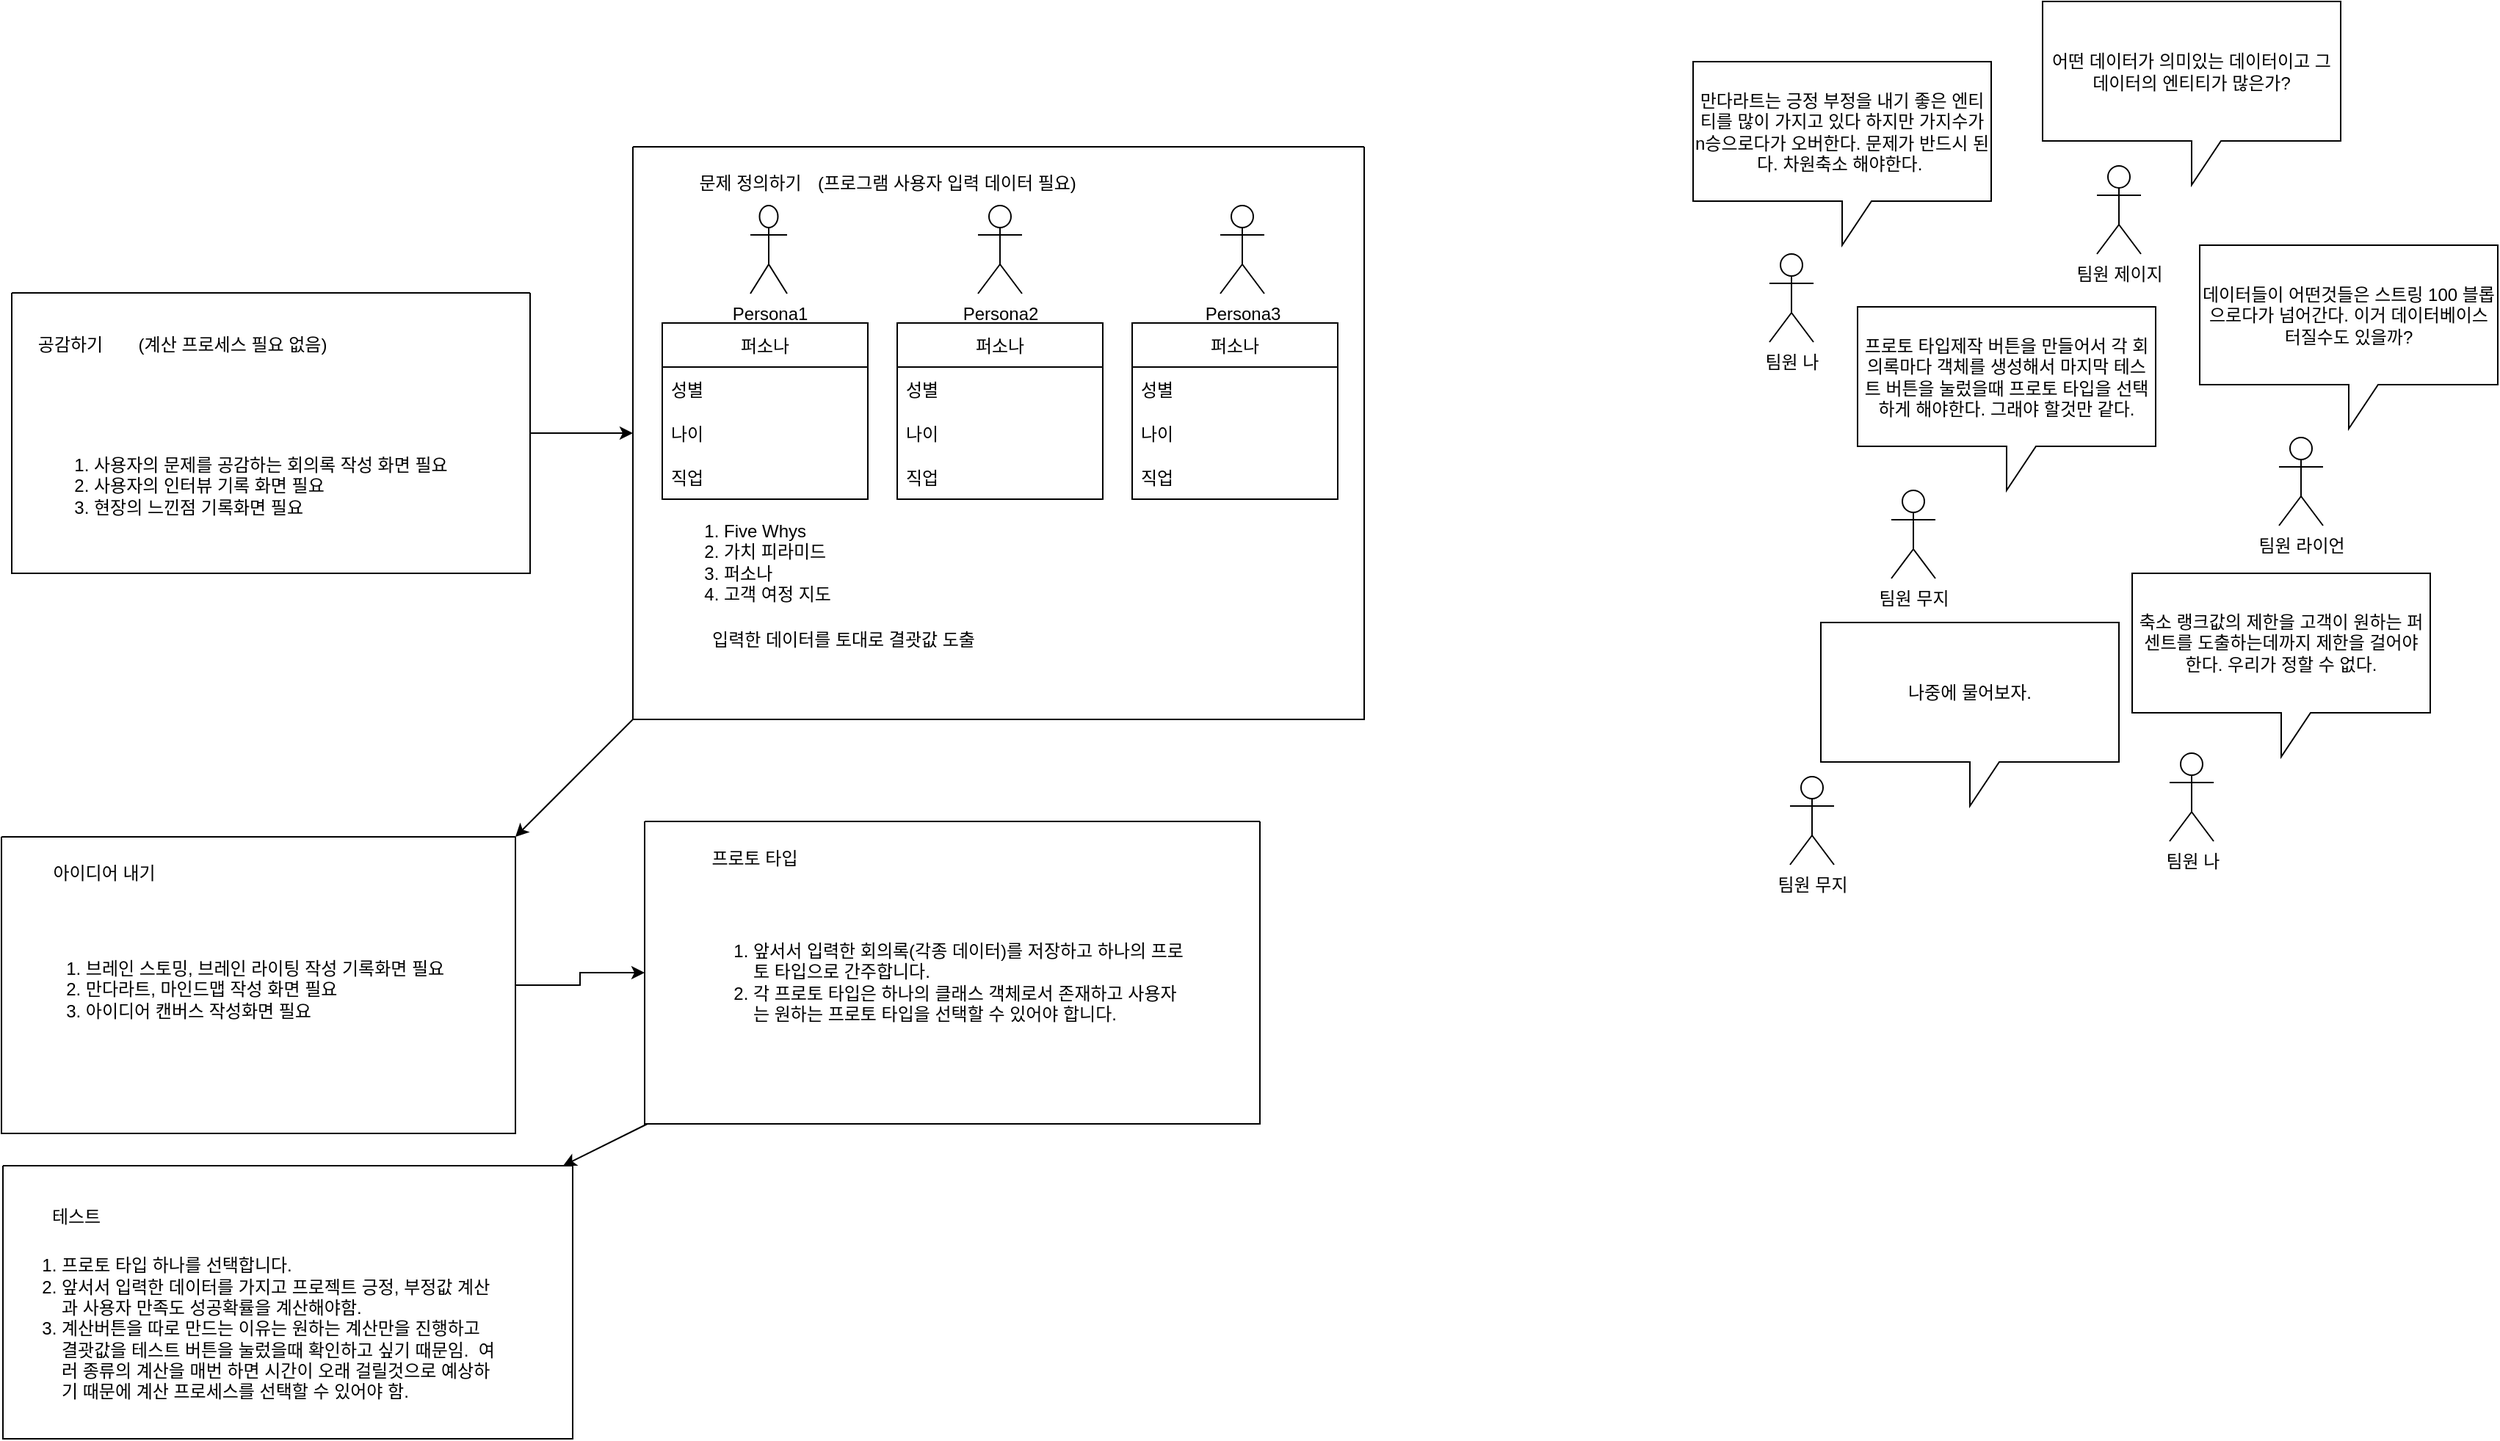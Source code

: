 <mxfile version="20.0.0" type="github" pages="2">
  <diagram id="36znd14WvVVBDzM-c6KM" name="Page-1">
    <mxGraphModel dx="1698" dy="1116" grid="0" gridSize="10" guides="1" tooltips="1" connect="1" arrows="1" fold="1" page="0" pageScale="1" pageWidth="827" pageHeight="1169" math="0" shadow="0">
      <root>
        <mxCell id="0" />
        <mxCell id="1" parent="0" />
        <mxCell id="mfYQdYU_EuzPz69ssMtl-18" value="" style="swimlane;startSize=0;" vertex="1" parent="1">
          <mxGeometry x="40" y="-70" width="498" height="390" as="geometry" />
        </mxCell>
        <mxCell id="mfYQdYU_EuzPz69ssMtl-1" value="Persona1" style="shape=umlActor;verticalLabelPosition=bottom;verticalAlign=top;html=1;outlineConnect=0;" vertex="1" parent="mfYQdYU_EuzPz69ssMtl-18">
          <mxGeometry x="80" y="40" width="25" height="60" as="geometry" />
        </mxCell>
        <mxCell id="mfYQdYU_EuzPz69ssMtl-2" value="Persona2" style="shape=umlActor;verticalLabelPosition=bottom;verticalAlign=top;html=1;outlineConnect=0;" vertex="1" parent="mfYQdYU_EuzPz69ssMtl-18">
          <mxGeometry x="235" y="40" width="30" height="60" as="geometry" />
        </mxCell>
        <mxCell id="mfYQdYU_EuzPz69ssMtl-3" value="Persona3" style="shape=umlActor;verticalLabelPosition=bottom;verticalAlign=top;html=1;outlineConnect=0;" vertex="1" parent="mfYQdYU_EuzPz69ssMtl-18">
          <mxGeometry x="400" y="40" width="30" height="60" as="geometry" />
        </mxCell>
        <mxCell id="mfYQdYU_EuzPz69ssMtl-6" value="퍼소나" style="swimlane;fontStyle=0;childLayout=stackLayout;horizontal=1;startSize=30;horizontalStack=0;resizeParent=1;resizeParentMax=0;resizeLast=0;collapsible=1;marginBottom=0;" vertex="1" parent="mfYQdYU_EuzPz69ssMtl-18">
          <mxGeometry x="20" y="120" width="140" height="120" as="geometry" />
        </mxCell>
        <mxCell id="mfYQdYU_EuzPz69ssMtl-7" value="성별" style="text;strokeColor=none;fillColor=none;align=left;verticalAlign=middle;spacingLeft=4;spacingRight=4;overflow=hidden;points=[[0,0.5],[1,0.5]];portConstraint=eastwest;rotatable=0;" vertex="1" parent="mfYQdYU_EuzPz69ssMtl-6">
          <mxGeometry y="30" width="140" height="30" as="geometry" />
        </mxCell>
        <mxCell id="mfYQdYU_EuzPz69ssMtl-8" value="나이" style="text;strokeColor=none;fillColor=none;align=left;verticalAlign=middle;spacingLeft=4;spacingRight=4;overflow=hidden;points=[[0,0.5],[1,0.5]];portConstraint=eastwest;rotatable=0;" vertex="1" parent="mfYQdYU_EuzPz69ssMtl-6">
          <mxGeometry y="60" width="140" height="30" as="geometry" />
        </mxCell>
        <mxCell id="mfYQdYU_EuzPz69ssMtl-9" value="직업" style="text;strokeColor=none;fillColor=none;align=left;verticalAlign=middle;spacingLeft=4;spacingRight=4;overflow=hidden;points=[[0,0.5],[1,0.5]];portConstraint=eastwest;rotatable=0;" vertex="1" parent="mfYQdYU_EuzPz69ssMtl-6">
          <mxGeometry y="90" width="140" height="30" as="geometry" />
        </mxCell>
        <mxCell id="mfYQdYU_EuzPz69ssMtl-10" value="퍼소나" style="swimlane;fontStyle=0;childLayout=stackLayout;horizontal=1;startSize=30;horizontalStack=0;resizeParent=1;resizeParentMax=0;resizeLast=0;collapsible=1;marginBottom=0;" vertex="1" parent="mfYQdYU_EuzPz69ssMtl-18">
          <mxGeometry x="180" y="120" width="140" height="120" as="geometry" />
        </mxCell>
        <mxCell id="mfYQdYU_EuzPz69ssMtl-11" value="성별" style="text;strokeColor=none;fillColor=none;align=left;verticalAlign=middle;spacingLeft=4;spacingRight=4;overflow=hidden;points=[[0,0.5],[1,0.5]];portConstraint=eastwest;rotatable=0;" vertex="1" parent="mfYQdYU_EuzPz69ssMtl-10">
          <mxGeometry y="30" width="140" height="30" as="geometry" />
        </mxCell>
        <mxCell id="mfYQdYU_EuzPz69ssMtl-12" value="나이" style="text;strokeColor=none;fillColor=none;align=left;verticalAlign=middle;spacingLeft=4;spacingRight=4;overflow=hidden;points=[[0,0.5],[1,0.5]];portConstraint=eastwest;rotatable=0;" vertex="1" parent="mfYQdYU_EuzPz69ssMtl-10">
          <mxGeometry y="60" width="140" height="30" as="geometry" />
        </mxCell>
        <mxCell id="mfYQdYU_EuzPz69ssMtl-13" value="직업" style="text;strokeColor=none;fillColor=none;align=left;verticalAlign=middle;spacingLeft=4;spacingRight=4;overflow=hidden;points=[[0,0.5],[1,0.5]];portConstraint=eastwest;rotatable=0;" vertex="1" parent="mfYQdYU_EuzPz69ssMtl-10">
          <mxGeometry y="90" width="140" height="30" as="geometry" />
        </mxCell>
        <mxCell id="mfYQdYU_EuzPz69ssMtl-14" value="퍼소나" style="swimlane;fontStyle=0;childLayout=stackLayout;horizontal=1;startSize=30;horizontalStack=0;resizeParent=1;resizeParentMax=0;resizeLast=0;collapsible=1;marginBottom=0;" vertex="1" parent="mfYQdYU_EuzPz69ssMtl-18">
          <mxGeometry x="340" y="120" width="140" height="120" as="geometry" />
        </mxCell>
        <mxCell id="mfYQdYU_EuzPz69ssMtl-15" value="성별" style="text;strokeColor=none;fillColor=none;align=left;verticalAlign=middle;spacingLeft=4;spacingRight=4;overflow=hidden;points=[[0,0.5],[1,0.5]];portConstraint=eastwest;rotatable=0;" vertex="1" parent="mfYQdYU_EuzPz69ssMtl-14">
          <mxGeometry y="30" width="140" height="30" as="geometry" />
        </mxCell>
        <mxCell id="mfYQdYU_EuzPz69ssMtl-16" value="나이" style="text;strokeColor=none;fillColor=none;align=left;verticalAlign=middle;spacingLeft=4;spacingRight=4;overflow=hidden;points=[[0,0.5],[1,0.5]];portConstraint=eastwest;rotatable=0;" vertex="1" parent="mfYQdYU_EuzPz69ssMtl-14">
          <mxGeometry y="60" width="140" height="30" as="geometry" />
        </mxCell>
        <mxCell id="mfYQdYU_EuzPz69ssMtl-17" value="직업" style="text;strokeColor=none;fillColor=none;align=left;verticalAlign=middle;spacingLeft=4;spacingRight=4;overflow=hidden;points=[[0,0.5],[1,0.5]];portConstraint=eastwest;rotatable=0;" vertex="1" parent="mfYQdYU_EuzPz69ssMtl-14">
          <mxGeometry y="90" width="140" height="30" as="geometry" />
        </mxCell>
        <mxCell id="mfYQdYU_EuzPz69ssMtl-24" value="문제 정의하기" style="text;html=1;strokeColor=none;fillColor=none;align=center;verticalAlign=middle;whiteSpace=wrap;rounded=0;" vertex="1" parent="mfYQdYU_EuzPz69ssMtl-18">
          <mxGeometry x="20" y="10" width="120" height="30" as="geometry" />
        </mxCell>
        <mxCell id="mfYQdYU_EuzPz69ssMtl-35" value="&lt;ol&gt;&lt;li&gt;Five Whys&lt;/li&gt;&lt;li&gt;가치 피라미드&lt;/li&gt;&lt;li&gt;퍼소나&amp;nbsp;&lt;/li&gt;&lt;li&gt;고객 여정 지도&amp;nbsp;&lt;/li&gt;&lt;/ol&gt;" style="text;html=1;strokeColor=none;fillColor=none;align=left;verticalAlign=middle;whiteSpace=wrap;rounded=0;" vertex="1" parent="mfYQdYU_EuzPz69ssMtl-18">
          <mxGeometry x="20" y="253" width="472" height="60" as="geometry" />
        </mxCell>
        <mxCell id="mfYQdYU_EuzPz69ssMtl-36" value="&lt;span style=&quot;background-color: initial;&quot;&gt;(프로그램 사용자 입력 데이터 필요)&lt;/span&gt;" style="text;html=1;strokeColor=none;fillColor=none;align=left;verticalAlign=middle;whiteSpace=wrap;rounded=0;" vertex="1" parent="mfYQdYU_EuzPz69ssMtl-18">
          <mxGeometry x="123.5" y="10" width="313" height="30" as="geometry" />
        </mxCell>
        <mxCell id="mfYQdYU_EuzPz69ssMtl-37" value="입력한 데이터를 토대로 결괏값 도출" style="text;html=1;strokeColor=none;fillColor=none;align=center;verticalAlign=middle;whiteSpace=wrap;rounded=0;" vertex="1" parent="mfYQdYU_EuzPz69ssMtl-18">
          <mxGeometry x="36" y="321" width="215" height="30" as="geometry" />
        </mxCell>
        <mxCell id="mfYQdYU_EuzPz69ssMtl-28" style="edgeStyle=orthogonalEdgeStyle;rounded=0;orthogonalLoop=1;jettySize=auto;html=1;" edge="1" parent="1" source="mfYQdYU_EuzPz69ssMtl-19" target="mfYQdYU_EuzPz69ssMtl-18">
          <mxGeometry relative="1" as="geometry" />
        </mxCell>
        <mxCell id="mfYQdYU_EuzPz69ssMtl-19" value="" style="swimlane;startSize=0;" vertex="1" parent="1">
          <mxGeometry x="-383" y="29.5" width="353" height="191" as="geometry" />
        </mxCell>
        <mxCell id="mfYQdYU_EuzPz69ssMtl-23" value="공감하기" style="text;html=1;strokeColor=none;fillColor=none;align=center;verticalAlign=middle;whiteSpace=wrap;rounded=0;" vertex="1" parent="mfYQdYU_EuzPz69ssMtl-19">
          <mxGeometry x="10" y="20" width="60" height="30" as="geometry" />
        </mxCell>
        <mxCell id="mfYQdYU_EuzPz69ssMtl-33" value="&lt;ol&gt;&lt;li&gt;사용자의 문제를 공감하는 회의록 작성 화면 필요&lt;/li&gt;&lt;li&gt;사용자의 인터뷰 기록 화면 필요&lt;/li&gt;&lt;li&gt;현장의 느낀점 기록화면 필요&lt;/li&gt;&lt;/ol&gt;" style="text;html=1;strokeColor=none;fillColor=none;align=left;verticalAlign=middle;whiteSpace=wrap;rounded=0;" vertex="1" parent="mfYQdYU_EuzPz69ssMtl-19">
          <mxGeometry x="14" y="73" width="355" height="117" as="geometry" />
        </mxCell>
        <mxCell id="mfYQdYU_EuzPz69ssMtl-34" value="(계산 프로세스 필요 없음)" style="text;html=1;strokeColor=none;fillColor=none;align=center;verticalAlign=middle;whiteSpace=wrap;rounded=0;" vertex="1" parent="mfYQdYU_EuzPz69ssMtl-19">
          <mxGeometry x="66" y="20" width="169" height="30" as="geometry" />
        </mxCell>
        <mxCell id="mfYQdYU_EuzPz69ssMtl-31" style="edgeStyle=orthogonalEdgeStyle;rounded=0;orthogonalLoop=1;jettySize=auto;html=1;" edge="1" parent="1" source="mfYQdYU_EuzPz69ssMtl-20" target="mfYQdYU_EuzPz69ssMtl-21">
          <mxGeometry relative="1" as="geometry" />
        </mxCell>
        <mxCell id="mfYQdYU_EuzPz69ssMtl-20" value="" style="swimlane;startSize=0;" vertex="1" parent="1">
          <mxGeometry x="-390" y="400" width="350" height="202" as="geometry" />
        </mxCell>
        <mxCell id="mfYQdYU_EuzPz69ssMtl-25" value="아이디어 내기" style="text;html=1;strokeColor=none;fillColor=none;align=center;verticalAlign=middle;whiteSpace=wrap;rounded=0;" vertex="1" parent="mfYQdYU_EuzPz69ssMtl-20">
          <mxGeometry x="20" y="10" width="100" height="30" as="geometry" />
        </mxCell>
        <mxCell id="mfYQdYU_EuzPz69ssMtl-38" value="&lt;ol&gt;&lt;li&gt;브레인 스토밍, 브레인 라이팅 작성 기록화면 필요&lt;/li&gt;&lt;li style=&quot;text-align: left;&quot;&gt;만다라트, 마인드맵 작성 화면 필요&lt;/li&gt;&lt;li style=&quot;text-align: left;&quot;&gt;아이디어 캔버스 작성화면 필요&lt;/li&gt;&lt;/ol&gt;" style="text;html=1;strokeColor=none;fillColor=none;align=center;verticalAlign=middle;whiteSpace=wrap;rounded=0;" vertex="1" parent="mfYQdYU_EuzPz69ssMtl-20">
          <mxGeometry x="3" y="35" width="313" height="138" as="geometry" />
        </mxCell>
        <mxCell id="mfYQdYU_EuzPz69ssMtl-21" value="" style="swimlane;startSize=0;" vertex="1" parent="1">
          <mxGeometry x="48" y="389.5" width="419" height="206" as="geometry" />
        </mxCell>
        <mxCell id="mfYQdYU_EuzPz69ssMtl-26" value="프로토 타입" style="text;html=1;strokeColor=none;fillColor=none;align=center;verticalAlign=middle;whiteSpace=wrap;rounded=0;" vertex="1" parent="mfYQdYU_EuzPz69ssMtl-21">
          <mxGeometry x="30" y="10" width="90" height="30" as="geometry" />
        </mxCell>
        <mxCell id="hXhtHJsDDVKiZp_gRuEX-3" value="&lt;ol&gt;&lt;li style=&quot;&quot;&gt;앞서서 입력한 회의록(각종 데이터)를 저장하고 하나의 프로토 타입으로 간주합니다.&lt;/li&gt;&lt;li style=&quot;&quot;&gt;각 프로토 타입은 하나의 클래스 객체로서 존재하고 사용자는 원하는 프로토 타입을 선택할 수 있어야 합니다.&lt;/li&gt;&lt;/ol&gt;" style="text;html=1;strokeColor=none;fillColor=none;align=left;verticalAlign=middle;whiteSpace=wrap;rounded=0;" vertex="1" parent="mfYQdYU_EuzPz69ssMtl-21">
          <mxGeometry x="32" y="40" width="340" height="138" as="geometry" />
        </mxCell>
        <mxCell id="mfYQdYU_EuzPz69ssMtl-22" value="" style="swimlane;startSize=0;" vertex="1" parent="1">
          <mxGeometry x="-389" y="624" width="388" height="186" as="geometry" />
        </mxCell>
        <mxCell id="mfYQdYU_EuzPz69ssMtl-27" value="테스트" style="text;html=1;strokeColor=none;fillColor=none;align=center;verticalAlign=middle;whiteSpace=wrap;rounded=0;" vertex="1" parent="mfYQdYU_EuzPz69ssMtl-22">
          <mxGeometry x="20" y="20" width="60" height="30" as="geometry" />
        </mxCell>
        <mxCell id="hXhtHJsDDVKiZp_gRuEX-2" value="&lt;ol&gt;&lt;li style=&quot;text-align: left;&quot;&gt;프로토 타입 하나를 선택합니다.&lt;/li&gt;&lt;li style=&quot;text-align: left;&quot;&gt;앞서서 입력한 데이터를 가지고 프로젝트 긍정, 부정값 계산과 사용자 만족도 성공확률을 계산해야함.&lt;/li&gt;&lt;li style=&quot;text-align: left;&quot;&gt;계산버튼을 따로 만드는 이유는 원하는 계산만을 진행하고 결괏값을 테스트 버튼을 눌렀을때 확인하고 싶기 때문임.&amp;nbsp; 여러 종류의 계산을 매번 하면 시간이 오래 걸릴것으로 예상하기 때문에 계산 프로세스를 선택할 수 있어야 함.&lt;/li&gt;&lt;/ol&gt;" style="text;html=1;strokeColor=none;fillColor=none;align=center;verticalAlign=middle;whiteSpace=wrap;rounded=0;" vertex="1" parent="mfYQdYU_EuzPz69ssMtl-22">
          <mxGeometry x="-1" y="42" width="340" height="138" as="geometry" />
        </mxCell>
        <mxCell id="mfYQdYU_EuzPz69ssMtl-30" value="" style="endArrow=classic;html=1;rounded=0;exitX=0;exitY=1;exitDx=0;exitDy=0;entryX=1;entryY=0;entryDx=0;entryDy=0;" edge="1" parent="1" source="mfYQdYU_EuzPz69ssMtl-18" target="mfYQdYU_EuzPz69ssMtl-20">
          <mxGeometry width="50" height="50" relative="1" as="geometry">
            <mxPoint x="205" y="370" as="sourcePoint" />
            <mxPoint x="255" y="320" as="targetPoint" />
          </mxGeometry>
        </mxCell>
        <mxCell id="mfYQdYU_EuzPz69ssMtl-32" value="" style="endArrow=classic;html=1;rounded=0;" edge="1" parent="1" source="mfYQdYU_EuzPz69ssMtl-21" target="mfYQdYU_EuzPz69ssMtl-22">
          <mxGeometry width="50" height="50" relative="1" as="geometry">
            <mxPoint x="205" y="798" as="sourcePoint" />
            <mxPoint x="255" y="748" as="targetPoint" />
          </mxGeometry>
        </mxCell>
        <mxCell id="hXhtHJsDDVKiZp_gRuEX-4" value="팀원 나" style="shape=umlActor;verticalLabelPosition=bottom;verticalAlign=top;html=1;outlineConnect=0;" vertex="1" parent="1">
          <mxGeometry x="814" y="3" width="30" height="60" as="geometry" />
        </mxCell>
        <mxCell id="hXhtHJsDDVKiZp_gRuEX-5" value="팀원 제이지" style="shape=umlActor;verticalLabelPosition=bottom;verticalAlign=top;html=1;outlineConnect=0;" vertex="1" parent="1">
          <mxGeometry x="1037" y="-57" width="30" height="60" as="geometry" />
        </mxCell>
        <mxCell id="hXhtHJsDDVKiZp_gRuEX-6" value="팀원 무지" style="shape=umlActor;verticalLabelPosition=bottom;verticalAlign=top;html=1;outlineConnect=0;" vertex="1" parent="1">
          <mxGeometry x="897" y="164" width="30" height="60" as="geometry" />
        </mxCell>
        <mxCell id="hXhtHJsDDVKiZp_gRuEX-7" value="팀원 라이언" style="shape=umlActor;verticalLabelPosition=bottom;verticalAlign=top;html=1;outlineConnect=0;" vertex="1" parent="1">
          <mxGeometry x="1161" y="128" width="30" height="60" as="geometry" />
        </mxCell>
        <mxCell id="hXhtHJsDDVKiZp_gRuEX-8" value="어떤 데이터가 의미있는 데이터이고 그 데이터의 엔티티가 많은가?" style="shape=callout;whiteSpace=wrap;html=1;perimeter=calloutPerimeter;" vertex="1" parent="1">
          <mxGeometry x="1000" y="-169" width="203" height="125" as="geometry" />
        </mxCell>
        <mxCell id="hXhtHJsDDVKiZp_gRuEX-9" value="만다라트는 긍정 부정을 내기 좋은 엔티티를 많이 가지고 있다 하지만 가지수가 n승으로다가 오버한다. 문제가 반드시 된다. 차원축소 해야한다.&amp;nbsp;" style="shape=callout;whiteSpace=wrap;html=1;perimeter=calloutPerimeter;" vertex="1" parent="1">
          <mxGeometry x="762" y="-128" width="203" height="125" as="geometry" />
        </mxCell>
        <mxCell id="hXhtHJsDDVKiZp_gRuEX-10" value="데이터들이 어떤것들은 스트링 100 블롭으로다가 넘어간다. 이거 데이터베이스 터질수도 있을까?" style="shape=callout;whiteSpace=wrap;html=1;perimeter=calloutPerimeter;" vertex="1" parent="1">
          <mxGeometry x="1107" y="-3" width="203" height="125" as="geometry" />
        </mxCell>
        <mxCell id="hXhtHJsDDVKiZp_gRuEX-11" value="프로토 타입제작 버튼을 만들어서 각 회의록마다 객체를 생성해서 마지막 테스트 버튼을 눌렀을때 프로토 타입을 선택하게 해야한다. 그래야 할것만 같다." style="shape=callout;whiteSpace=wrap;html=1;perimeter=calloutPerimeter;" vertex="1" parent="1">
          <mxGeometry x="874" y="39" width="203" height="125" as="geometry" />
        </mxCell>
        <mxCell id="hXhtHJsDDVKiZp_gRuEX-13" value="축소 랭크값의 제한을 고객이 원하는 퍼센트를 도출하는데까지 제한을 걸어야 한다. 우리가 정할 수 없다." style="shape=callout;whiteSpace=wrap;html=1;perimeter=calloutPerimeter;" vertex="1" parent="1">
          <mxGeometry x="1061" y="220.5" width="203" height="125" as="geometry" />
        </mxCell>
        <mxCell id="hXhtHJsDDVKiZp_gRuEX-14" value="팀원 나" style="shape=umlActor;verticalLabelPosition=bottom;verticalAlign=top;html=1;outlineConnect=0;" vertex="1" parent="1">
          <mxGeometry x="1086.5" y="343" width="30" height="60" as="geometry" />
        </mxCell>
        <mxCell id="hXhtHJsDDVKiZp_gRuEX-17" value="팀원 무지" style="shape=umlActor;verticalLabelPosition=bottom;verticalAlign=top;html=1;outlineConnect=0;" vertex="1" parent="1">
          <mxGeometry x="828" y="359" width="30" height="60" as="geometry" />
        </mxCell>
        <mxCell id="hXhtHJsDDVKiZp_gRuEX-18" value="나중에 물어보자." style="shape=callout;whiteSpace=wrap;html=1;perimeter=calloutPerimeter;" vertex="1" parent="1">
          <mxGeometry x="849" y="254" width="203" height="125" as="geometry" />
        </mxCell>
      </root>
    </mxGraphModel>
  </diagram>
  <diagram id="dn8_iirf08wJ_Ll-Tn0J" name="Page-2">
    <mxGraphModel dx="269" dy="563" grid="0" gridSize="10" guides="1" tooltips="1" connect="1" arrows="1" fold="1" page="0" pageScale="1" pageWidth="827" pageHeight="1169" math="0" shadow="0">
      <root>
        <mxCell id="0" />
        <mxCell id="1" parent="0" />
      </root>
    </mxGraphModel>
  </diagram>
</mxfile>
